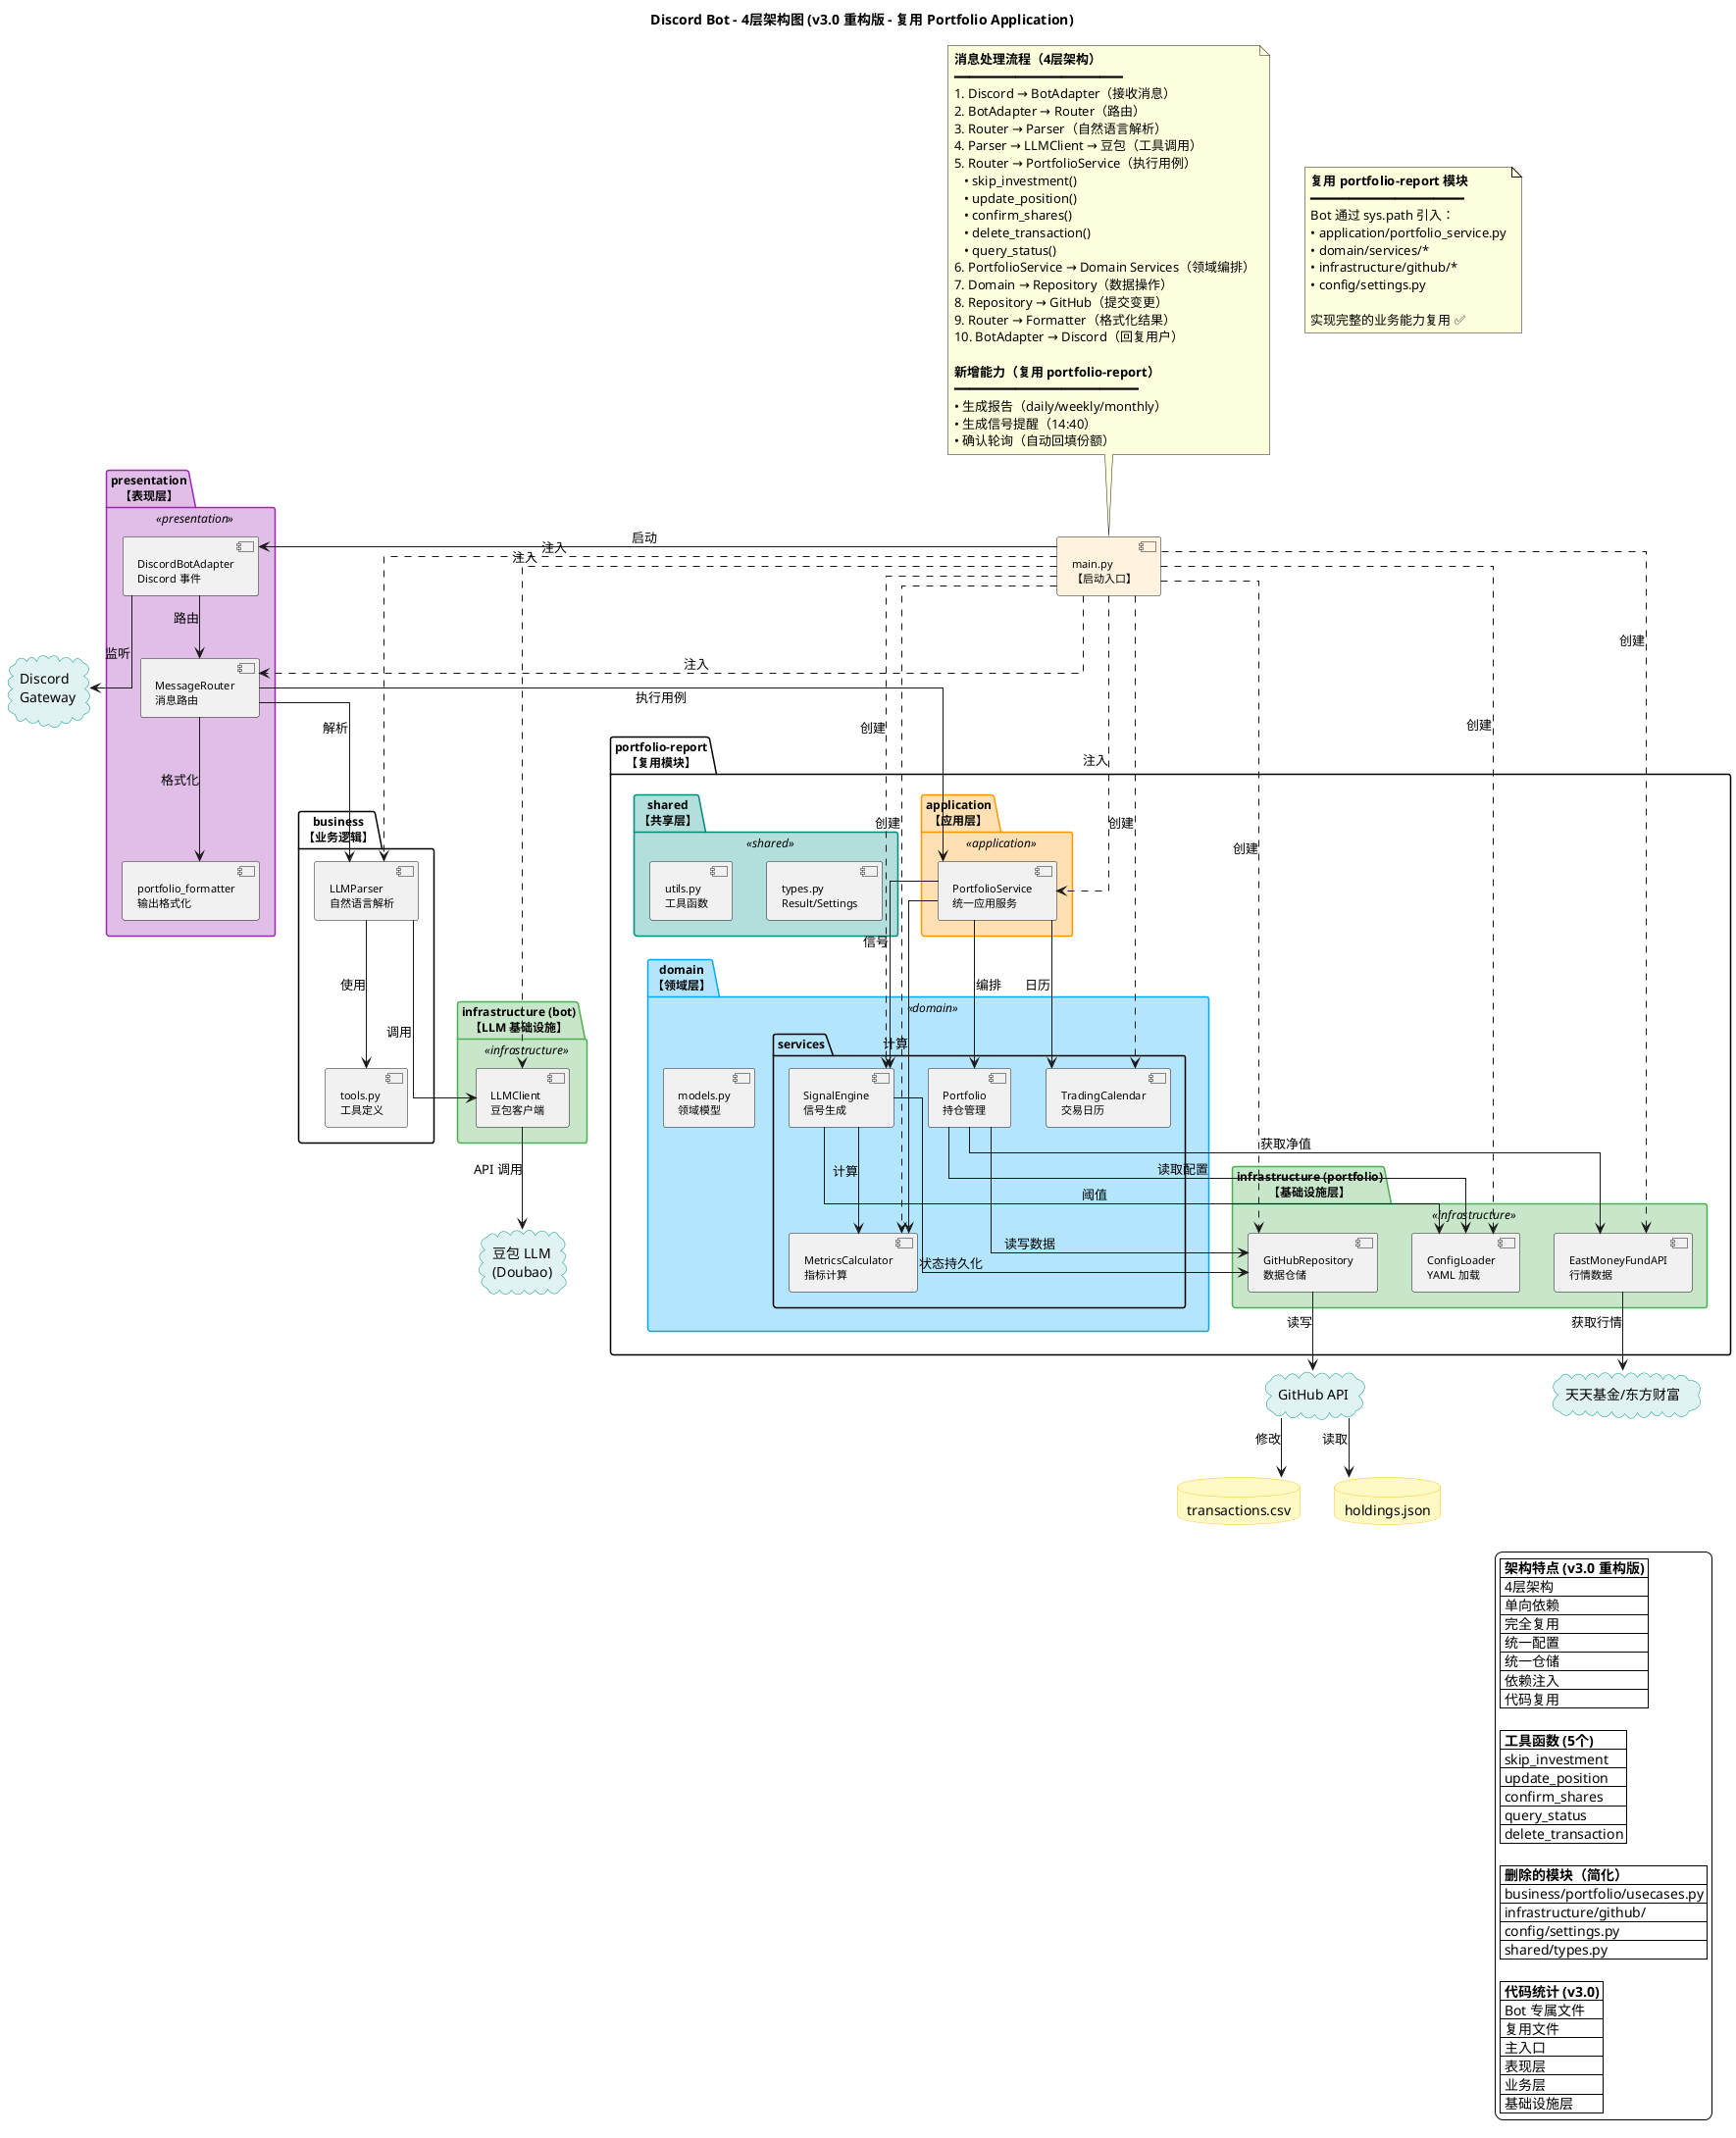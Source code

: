 @startuml BotArchitecture
skinparam backgroundColor white
skinparam defaultFontName "PingFang SC,Microsoft YaHei,SimHei,Arial Unicode MS"
skinparam linetype ortho

title Discord Bot - 4层架构图 (v3.0 重构版 - 复用 Portfolio Application)

' 样式定义
skinparam package {
  BackgroundColor<<presentation>> #E1BEE7
  BorderColor<<presentation>> #9C27B0
  BackgroundColor<<application>> #FFE0B2
  BorderColor<<application>> #FF9800
  BackgroundColor<<domain>> #B3E5FC
  BorderColor<<domain>> #03A9F4
  BackgroundColor<<infrastructure>> #C8E6C9
  BorderColor<<infrastructure>> #4CAF50
  BackgroundColor<<shared>> #B2DFDB
  BorderColor<<shared>> #00897B
  FontSize 12
}

skinparam component {
  FontSize 11
}

skinparam database {
  BackgroundColor #FFF9C4
  BorderColor #FBC02D
}

skinparam cloud {
  BackgroundColor #E0F2F1
  BorderColor #009688
}

' ============================================================
' 主入口
' ============================================================

component "main.py\n【启动入口】" as Main #FFF3E0

' ============================================================
' 表现层（Discord Bot 专属）
' ============================================================

package "presentation\n【表现层】" <<presentation>> {
  component "DiscordBotAdapter\nDiscord 事件" as BotAdapter
  component "MessageRouter\n消息路由" as Router
  component "portfolio_formatter\n输出格式化" as Formatter
}

package "business\n【业务逻辑】" {
  component "LLMParser\n自然语言解析" as Parser
  component "tools.py\n工具定义" as Tools
}

package "infrastructure (bot)\n【LLM 基础设施】" <<infrastructure>> {
  component "LLMClient\n豆包客户端" as LLMClient
}

' ============================================================
' 复用 portfolio-report 的层（依赖注入）
' ============================================================

note as PortfolioNote
  <b>复用 portfolio-report 模块</b>
  ━━━━━━━━━━━━━━━━━━━━
  Bot 通过 sys.path 引入：
  • application/portfolio_service.py
  • domain/services/*
  • infrastructure/github/*
  • config/settings.py
  
  实现完整的业务能力复用 ✅
end note

package "portfolio-report\n【复用模块】" {
  
  package "application\n【应用层】" <<application>> {
    component "PortfolioService\n统一应用服务" as PortfolioService
  }
  
  package "domain\n【领域层】" <<domain>> {
    component "models.py\n领域模型" as Models
    package "services" {
      component "Portfolio\n持仓管理" as Portfolio
      component "SignalEngine\n信号生成" as Signals
      component "TradingCalendar\n交易日历" as Calendar
      component "MetricsCalculator\n指标计算" as Metrics
    }
  }
  
  package "infrastructure (portfolio)\n【基础设施层】" <<infrastructure>> {
    component "GitHubRepository\n数据仓储" as Repository
    component "EastMoneyFundAPI\n行情数据" as EastMoney
    component "ConfigLoader\nYAML 加载" as ConfigLoader
  }
  
  package "shared\n【共享层】" <<shared>> {
    component "types.py\nResult/Settings" as Types
    component "utils.py\n工具函数" as Utils
  }
}

' ============================================================
' 外部服务
' ============================================================

cloud "Discord\nGateway" as Discord
cloud "豆包 LLM\n(Doubao)" as Doubao
cloud "GitHub API" as GitHubAPI
cloud "天天基金/东方财富" as FundAPI

database "transactions.csv" as TxDB
database "holdings.json" as HoldingsDB

' ============================================================
' 依赖关系（单向依赖 - 4层架构）
' ============================================================

' 主入口装配依赖
Main --> BotAdapter : 启动
Main ..> Router : 注入
Main ..> Parser : 注入
Main ..> LLMClient : 注入
Main ..> PortfolioService : 注入
Main ..> Repository : 创建
Main ..> EastMoney : 创建
Main ..> Calendar : 创建
Main ..> Metrics : 创建
Main ..> Signals : 创建
Main ..> ConfigLoader : 创建

' 表现层 → 应用层
BotAdapter --> Discord : 监听
BotAdapter --> Router : 路由
Router --> Parser : 解析
Router --> PortfolioService : 执行用例
Router --> Formatter : 格式化

' 业务层
Parser --> LLMClient : 调用
Parser --> Tools : 使用

' 应用层 → 领域层
PortfolioService --> Portfolio : 编排
PortfolioService --> Signals : 信号
PortfolioService --> Calendar : 日历
PortfolioService --> Metrics : 计算

' 领域层 → 基础设施层
Portfolio --> Repository : 读写数据
Portfolio --> EastMoney : 获取净值
Portfolio --> ConfigLoader : 读取配置
Signals --> Repository : 状态持久化
Signals --> Metrics : 计算
Signals --> ConfigLoader : 阈值

' 基础设施层 → 外部服务
LLMClient --> Doubao : API 调用
Repository --> GitHubAPI : 读写
EastMoney --> FundAPI : 获取行情

' 数据
GitHubAPI --> TxDB : 修改
GitHubAPI --> HoldingsDB : 读取

' ============================================================
' 流程说明
' ============================================================

note as Flow
  <b>消息处理流程（4层架构）</b>
  ━━━━━━━━━━━━━━━━━━━━━━
  1. Discord → BotAdapter（接收消息）
  2. BotAdapter → Router（路由）
  3. Router → Parser（自然语言解析）
  4. Parser → LLMClient → 豆包（工具调用）
  5. Router → PortfolioService（执行用例）
     • skip_investment()
     • update_position()
     • confirm_shares()
     • delete_transaction()
     • query_status()
  6. PortfolioService → Domain Services（领域编排）
  7. Domain → Repository（数据操作）
  8. Repository → GitHub（提交变更）
  9. Router → Formatter（格式化结果）
  10. BotAdapter → Discord（回复用户）
  
  <b>新增能力（复用 portfolio-report）</b>
  ━━━━━━━━━━━━━━━━━━━━━━━━
  • 生成报告（daily/weekly/monthly）
  • 生成信号提醒（14:40）
  • 确认轮询（自动回填份额）
end note

Flow -[hidden]- Main

' ============================================================
' 图例
' ============================================================

legend right
  |= 架构特点 (v3.0 重构版) |
  | 4层架构 | Presentation → Application → Domain → Infrastructure ✅ |
  | 单向依赖 | 严格分层，依赖向下 ✅ |
  | 完全复用 | Bot 复用 portfolio-report 的应用服务 ✅ |
  | 统一配置 | Settings 合并（Discord + GitHub + LLM） ✅ |
  | 统一仓储 | 只使用 GitHubRepository ✅ |
  | 依赖注入 | main.py 集中装配 ✅ |
  | 代码复用 | Bot 代码量减少 60% ✅ |
  
  |= 工具函数 (5个) |
  | skip_investment | 跳过定投 ✅ |
  | update_position | 调整持仓 ✅ |
  | confirm_shares | 确认份额 ✅ |
  | query_status | 查询状态 ✅ |
  | delete_transaction | 删除交易 ✅ |
  
  |= 删除的模块（简化） |
  | business/portfolio/usecases.py | ❌ 删除（复用 PortfolioService） |
  | infrastructure/github/ | ❌ 删除（移至 portfolio-report） |
  | config/settings.py | ❌ 删除（使用统一 Settings） |
  | shared/types.py | ❌ 删除（使用统一 Result） |
  
  |= 代码统计 (v3.0) |
  | Bot 专属文件 | 仅 8 个（精简 60%） |
  | 复用文件 | 20+ 个（来自 portfolio-report） |
  | 主入口 | 1 个 (main.py) |
  | 表现层 | 3 个 (adapter/router/formatter) |
  | 业务层 | 2 个 (parser/tools) |
  | 基础设施层 | 1 个 (llm client) |
endlegend

@enduml
